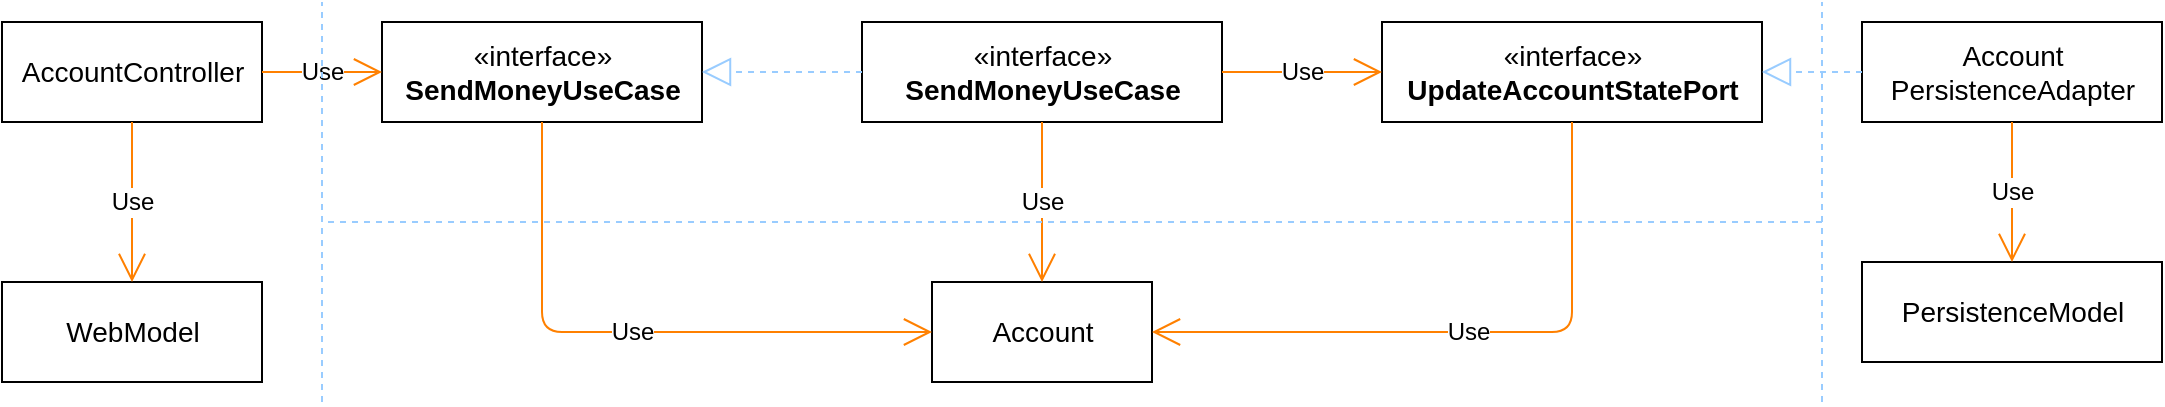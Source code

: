 <mxfile version="14.6.13" type="device"><diagram id="ZVVc3pmL6PBztuCS-46O" name="Page-1"><mxGraphModel dx="1346" dy="823" grid="1" gridSize="10" guides="1" tooltips="1" connect="1" arrows="1" fold="1" page="1" pageScale="1" pageWidth="1100" pageHeight="850" math="0" shadow="0"><root><mxCell id="0"/><mxCell id="1" parent="0"/><mxCell id="n15sCSZxUhi2xBXxUZr2-1" value="«interface»&lt;br style=&quot;font-size: 14px;&quot;&gt;&lt;b style=&quot;font-size: 14px;&quot;&gt;SendMoneyUseCase&lt;/b&gt;" style="html=1;fontSize=14;" vertex="1" parent="1"><mxGeometry x="200" y="120" width="160" height="50" as="geometry"/></mxCell><mxCell id="n15sCSZxUhi2xBXxUZr2-2" value="«interface»&lt;br style=&quot;font-size: 14px;&quot;&gt;&lt;b style=&quot;font-size: 14px;&quot;&gt;SendMoneyUseCase&lt;/b&gt;" style="html=1;fontSize=14;" vertex="1" parent="1"><mxGeometry x="440" y="120" width="180" height="50" as="geometry"/></mxCell><mxCell id="n15sCSZxUhi2xBXxUZr2-3" value="«interface»&lt;br style=&quot;font-size: 14px&quot;&gt;&lt;b&gt;UpdateAccountStatePort&lt;/b&gt;" style="html=1;fontSize=14;" vertex="1" parent="1"><mxGeometry x="700" y="120" width="190" height="50" as="geometry"/></mxCell><mxCell id="n15sCSZxUhi2xBXxUZr2-4" value="" style="endArrow=block;dashed=1;endFill=0;endSize=12;html=1;fontSize=14;strokeWidth=1;entryX=1;entryY=0.5;entryDx=0;entryDy=0;exitX=0;exitY=0.5;exitDx=0;exitDy=0;strokeColor=#99CCFF;" edge="1" parent="1" source="n15sCSZxUhi2xBXxUZr2-2" target="n15sCSZxUhi2xBXxUZr2-1"><mxGeometry width="160" relative="1" as="geometry"><mxPoint x="470" y="420" as="sourcePoint"/><mxPoint x="630" y="420" as="targetPoint"/></mxGeometry></mxCell><mxCell id="n15sCSZxUhi2xBXxUZr2-5" value="Use" style="endArrow=open;endSize=12;html=1;fontSize=12;strokeColor=#FF8000;strokeWidth=1;exitX=1;exitY=0.5;exitDx=0;exitDy=0;entryX=0;entryY=0.5;entryDx=0;entryDy=0;" edge="1" parent="1" source="n15sCSZxUhi2xBXxUZr2-2" target="n15sCSZxUhi2xBXxUZr2-3"><mxGeometry width="160" relative="1" as="geometry"><mxPoint x="640" y="260" as="sourcePoint"/><mxPoint x="800" y="260" as="targetPoint"/></mxGeometry></mxCell><mxCell id="n15sCSZxUhi2xBXxUZr2-6" value="Account" style="html=1;fontSize=14;" vertex="1" parent="1"><mxGeometry x="475" y="250" width="110" height="50" as="geometry"/></mxCell><mxCell id="n15sCSZxUhi2xBXxUZr2-7" value="Use" style="endArrow=open;endSize=12;html=1;fontSize=12;strokeColor=#FF8000;strokeWidth=1;exitX=0.5;exitY=1;exitDx=0;exitDy=0;entryX=0.5;entryY=0;entryDx=0;entryDy=0;" edge="1" parent="1" source="n15sCSZxUhi2xBXxUZr2-2" target="n15sCSZxUhi2xBXxUZr2-6"><mxGeometry width="160" relative="1" as="geometry"><mxPoint x="620" y="270" as="sourcePoint"/><mxPoint x="710" y="270" as="targetPoint"/></mxGeometry></mxCell><mxCell id="n15sCSZxUhi2xBXxUZr2-8" value="Use" style="endArrow=open;endSize=12;html=1;fontSize=12;strokeColor=#FF8000;strokeWidth=1;exitX=0.5;exitY=1;exitDx=0;exitDy=0;entryX=1;entryY=0.5;entryDx=0;entryDy=0;" edge="1" parent="1" source="n15sCSZxUhi2xBXxUZr2-3" target="n15sCSZxUhi2xBXxUZr2-6"><mxGeometry width="160" relative="1" as="geometry"><mxPoint x="790" y="200" as="sourcePoint"/><mxPoint x="790" y="320" as="targetPoint"/><Array as="points"><mxPoint x="795" y="275"/></Array></mxGeometry></mxCell><mxCell id="n15sCSZxUhi2xBXxUZr2-9" value="Use" style="endArrow=open;endSize=12;html=1;fontSize=12;strokeColor=#FF8000;strokeWidth=1;exitX=0.5;exitY=1;exitDx=0;exitDy=0;entryX=0;entryY=0.5;entryDx=0;entryDy=0;" edge="1" parent="1" source="n15sCSZxUhi2xBXxUZr2-1" target="n15sCSZxUhi2xBXxUZr2-6"><mxGeometry width="160" relative="1" as="geometry"><mxPoint x="270" y="300" as="sourcePoint"/><mxPoint x="360" y="300" as="targetPoint"/><Array as="points"><mxPoint x="280" y="275"/></Array></mxGeometry></mxCell><mxCell id="n15sCSZxUhi2xBXxUZr2-10" value="AccountController" style="html=1;fontSize=14;" vertex="1" parent="1"><mxGeometry x="10" y="120" width="130" height="50" as="geometry"/></mxCell><mxCell id="n15sCSZxUhi2xBXxUZr2-13" value="Use" style="endArrow=open;endSize=12;html=1;fontSize=12;strokeColor=#FF8000;strokeWidth=1;exitX=1;exitY=0.5;exitDx=0;exitDy=0;entryX=0;entryY=0.5;entryDx=0;entryDy=0;" edge="1" parent="1" source="n15sCSZxUhi2xBXxUZr2-10" target="n15sCSZxUhi2xBXxUZr2-1"><mxGeometry width="160" relative="1" as="geometry"><mxPoint x="50" y="260" as="sourcePoint"/><mxPoint x="140" y="260" as="targetPoint"/></mxGeometry></mxCell><mxCell id="n15sCSZxUhi2xBXxUZr2-14" value="WebModel" style="html=1;fontSize=14;" vertex="1" parent="1"><mxGeometry x="10" y="250" width="130" height="50" as="geometry"/></mxCell><mxCell id="n15sCSZxUhi2xBXxUZr2-17" value="Use" style="endArrow=open;endSize=12;html=1;fontSize=12;strokeColor=#FF8000;strokeWidth=1;exitX=0.5;exitY=1;exitDx=0;exitDy=0;entryX=0.5;entryY=0;entryDx=0;entryDy=0;" edge="1" parent="1" source="n15sCSZxUhi2xBXxUZr2-10" target="n15sCSZxUhi2xBXxUZr2-14"><mxGeometry width="160" relative="1" as="geometry"><mxPoint x="160" y="230" as="sourcePoint"/><mxPoint x="220" y="230" as="targetPoint"/></mxGeometry></mxCell><mxCell id="n15sCSZxUhi2xBXxUZr2-18" value="Account&lt;br&gt;PersistenceAdapter" style="html=1;fontSize=14;" vertex="1" parent="1"><mxGeometry x="940" y="120" width="150" height="50" as="geometry"/></mxCell><mxCell id="n15sCSZxUhi2xBXxUZr2-19" value="" style="endArrow=block;dashed=1;endFill=0;endSize=12;html=1;fontSize=14;strokeWidth=1;entryX=1;entryY=0.5;entryDx=0;entryDy=0;exitX=0;exitY=0.5;exitDx=0;exitDy=0;strokeColor=#99CCFF;" edge="1" parent="1" source="n15sCSZxUhi2xBXxUZr2-18" target="n15sCSZxUhi2xBXxUZr2-3"><mxGeometry width="160" relative="1" as="geometry"><mxPoint x="1040" y="70" as="sourcePoint"/><mxPoint x="960" y="70" as="targetPoint"/></mxGeometry></mxCell><mxCell id="n15sCSZxUhi2xBXxUZr2-20" value="PersistenceModel" style="html=1;fontSize=14;" vertex="1" parent="1"><mxGeometry x="940" y="240" width="150" height="50" as="geometry"/></mxCell><mxCell id="n15sCSZxUhi2xBXxUZr2-21" value="Use" style="endArrow=open;endSize=12;html=1;fontSize=12;strokeColor=#FF8000;strokeWidth=1;exitX=0.5;exitY=1;exitDx=0;exitDy=0;entryX=0.5;entryY=0;entryDx=0;entryDy=0;" edge="1" parent="1" source="n15sCSZxUhi2xBXxUZr2-18" target="n15sCSZxUhi2xBXxUZr2-20"><mxGeometry width="160" relative="1" as="geometry"><mxPoint x="1000" y="390" as="sourcePoint"/><mxPoint x="1030" y="210" as="targetPoint"/></mxGeometry></mxCell><mxCell id="n15sCSZxUhi2xBXxUZr2-22" value="" style="endArrow=none;dashed=1;html=1;fontSize=12;strokeColor=#99CCFF;strokeWidth=1;" edge="1" parent="1"><mxGeometry width="50" height="50" relative="1" as="geometry"><mxPoint x="170" y="310" as="sourcePoint"/><mxPoint x="170" y="110" as="targetPoint"/></mxGeometry></mxCell><mxCell id="n15sCSZxUhi2xBXxUZr2-23" value="" style="endArrow=none;dashed=1;html=1;fontSize=12;strokeColor=#99CCFF;strokeWidth=1;" edge="1" parent="1"><mxGeometry width="50" height="50" relative="1" as="geometry"><mxPoint x="920" y="310" as="sourcePoint"/><mxPoint x="920" y="110" as="targetPoint"/></mxGeometry></mxCell><mxCell id="n15sCSZxUhi2xBXxUZr2-24" value="" style="endArrow=none;dashed=1;html=1;fontSize=12;strokeColor=#99CCFF;strokeWidth=1;" edge="1" parent="1"><mxGeometry width="50" height="50" relative="1" as="geometry"><mxPoint x="920" y="220" as="sourcePoint"/><mxPoint x="170" y="220" as="targetPoint"/></mxGeometry></mxCell></root></mxGraphModel></diagram></mxfile>